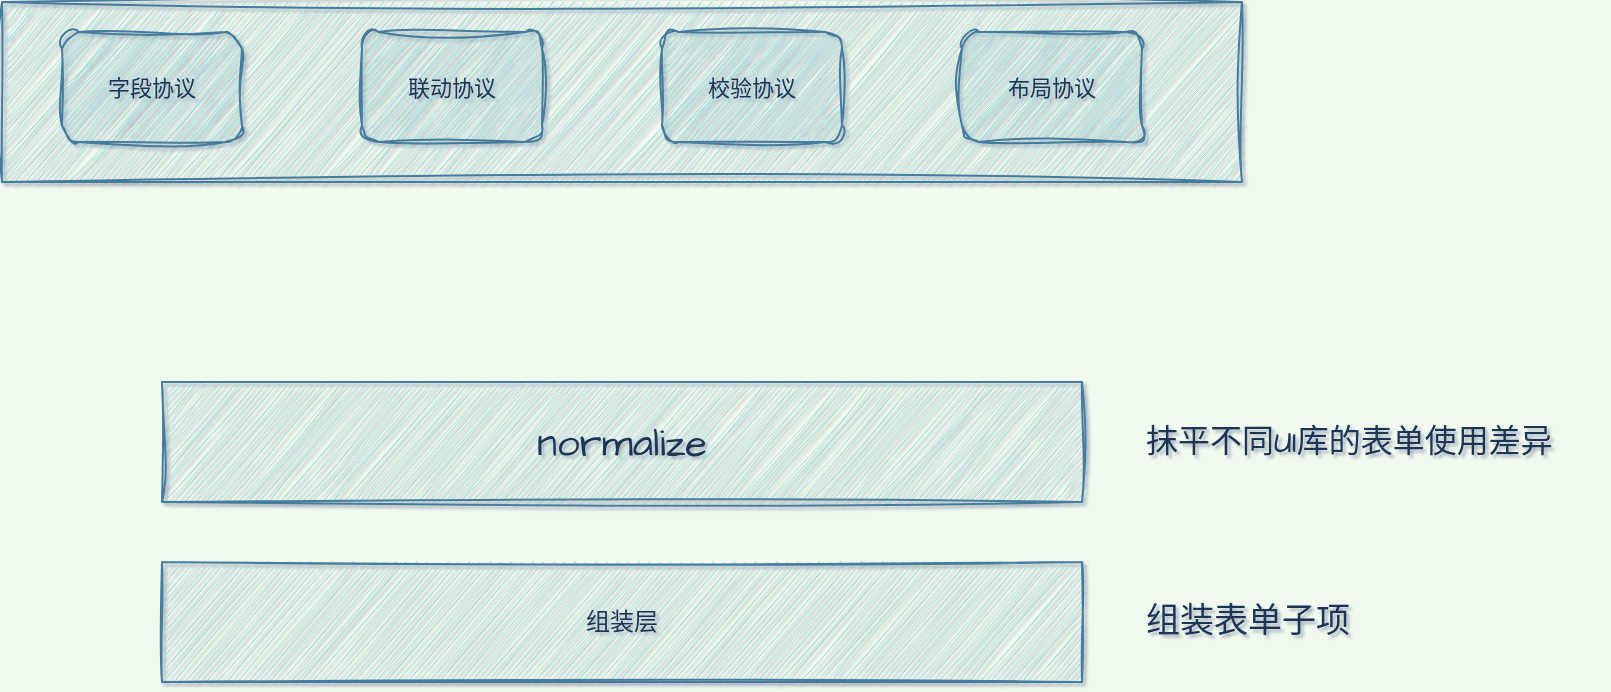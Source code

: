 <mxfile version="20.5.3" type="github">
  <diagram id="cISqrWhdumvlEyyOrCwD" name="Page-1">
    <mxGraphModel dx="860" dy="558" grid="1" gridSize="10" guides="1" tooltips="1" connect="1" arrows="1" fold="1" page="1" pageScale="1" pageWidth="827" pageHeight="1169" background="#F1FAEE" math="0" shadow="1">
      <root>
        <mxCell id="0" />
        <mxCell id="1" parent="0" />
        <mxCell id="Zguul4JbDPGOfQpuk0xG-1" value="组装层" style="rounded=0;whiteSpace=wrap;html=1;strokeColor=#457B9D;fontColor=#1D3557;fillColor=#A8DADC;sketch=1;" vertex="1" parent="1">
          <mxGeometry x="110" y="450" width="460" height="60" as="geometry" />
        </mxCell>
        <mxCell id="Zguul4JbDPGOfQpuk0xG-2" value="normalize" style="rounded=0;whiteSpace=wrap;html=1;sketch=1;hachureGap=4;jiggle=2;fontFamily=Architects Daughter;fontSource=https%3A%2F%2Ffonts.googleapis.com%2Fcss%3Ffamily%3DArchitects%2BDaughter;fontSize=20;fillColor=#A8DADC;strokeColor=#457B9D;fontColor=#1D3557;" vertex="1" parent="1">
          <mxGeometry x="110" y="360" width="460" height="60" as="geometry" />
        </mxCell>
        <mxCell id="Zguul4JbDPGOfQpuk0xG-3" value="&lt;font style=&quot;font-size: 16px;&quot;&gt;抹平不同UI库的表单使用差异&lt;/font&gt;" style="text;html=1;align=left;verticalAlign=middle;resizable=0;points=[];autosize=1;strokeColor=none;fillColor=none;fontSize=16;fontFamily=Architects Daughter;fontColor=#1D3557;sketch=1;hachureGap=4;jiggle=2;fontSource=https%3A%2F%2Ffonts.googleapis.com%2Fcss%3Ffamily%3DArchitects%2BDaughter;" vertex="1" parent="1">
          <mxGeometry x="600" y="375" width="230" height="30" as="geometry" />
        </mxCell>
        <mxCell id="Zguul4JbDPGOfQpuk0xG-4" value="" style="rounded=0;whiteSpace=wrap;html=1;sketch=1;hachureGap=4;jiggle=2;strokeColor=#457B9D;fontFamily=Architects Daughter;fontSource=https%3A%2F%2Ffonts.googleapis.com%2Fcss%3Ffamily%3DArchitects%2BDaughter;fontSize=11;fontColor=#1D3557;fillColor=#A8DADC;" vertex="1" parent="1">
          <mxGeometry x="30" y="170" width="620" height="90" as="geometry" />
        </mxCell>
        <mxCell id="Zguul4JbDPGOfQpuk0xG-5" value="字段协议" style="rounded=1;whiteSpace=wrap;html=1;sketch=1;hachureGap=4;jiggle=2;strokeColor=#457B9D;fontFamily=Architects Daughter;fontSource=https%3A%2F%2Ffonts.googleapis.com%2Fcss%3Ffamily%3DArchitects%2BDaughter;fontSize=11;fontColor=#1D3557;fillColor=#A8DADC;" vertex="1" parent="1">
          <mxGeometry x="60" y="185" width="90" height="55" as="geometry" />
        </mxCell>
        <mxCell id="Zguul4JbDPGOfQpuk0xG-6" value="联动协议" style="rounded=1;whiteSpace=wrap;html=1;sketch=1;hachureGap=4;jiggle=2;strokeColor=#457B9D;fontFamily=Architects Daughter;fontSource=https%3A%2F%2Ffonts.googleapis.com%2Fcss%3Ffamily%3DArchitects%2BDaughter;fontSize=11;fontColor=#1D3557;fillColor=#A8DADC;" vertex="1" parent="1">
          <mxGeometry x="210" y="185" width="90" height="55" as="geometry" />
        </mxCell>
        <mxCell id="Zguul4JbDPGOfQpuk0xG-7" value="校验协议" style="rounded=1;whiteSpace=wrap;html=1;sketch=1;hachureGap=4;jiggle=2;strokeColor=#457B9D;fontFamily=Architects Daughter;fontSource=https%3A%2F%2Ffonts.googleapis.com%2Fcss%3Ffamily%3DArchitects%2BDaughter;fontSize=11;fontColor=#1D3557;fillColor=#A8DADC;" vertex="1" parent="1">
          <mxGeometry x="360" y="185" width="90" height="55" as="geometry" />
        </mxCell>
        <mxCell id="Zguul4JbDPGOfQpuk0xG-8" value="布局协议" style="rounded=1;whiteSpace=wrap;html=1;sketch=1;hachureGap=4;jiggle=2;strokeColor=#457B9D;fontFamily=Architects Daughter;fontSource=https%3A%2F%2Ffonts.googleapis.com%2Fcss%3Ffamily%3DArchitects%2BDaughter;fontSize=11;fontColor=#1D3557;fillColor=#A8DADC;" vertex="1" parent="1">
          <mxGeometry x="510" y="185" width="90" height="55" as="geometry" />
        </mxCell>
        <mxCell id="Zguul4JbDPGOfQpuk0xG-9" value="&lt;font style=&quot;font-size: 17px;&quot;&gt;组装表单子项&lt;/font&gt;" style="text;html=1;align=left;verticalAlign=middle;resizable=0;points=[];autosize=1;strokeColor=none;fillColor=none;fontSize=17;fontFamily=Architects Daughter;fontColor=#1D3557;sketch=1;hachureGap=4;jiggle=2;fontSource=https%3A%2F%2Ffonts.googleapis.com%2Fcss%3Ffamily%3DArchitects%2BDaughter;" vertex="1" parent="1">
          <mxGeometry x="600" y="465" width="130" height="30" as="geometry" />
        </mxCell>
      </root>
    </mxGraphModel>
  </diagram>
</mxfile>
